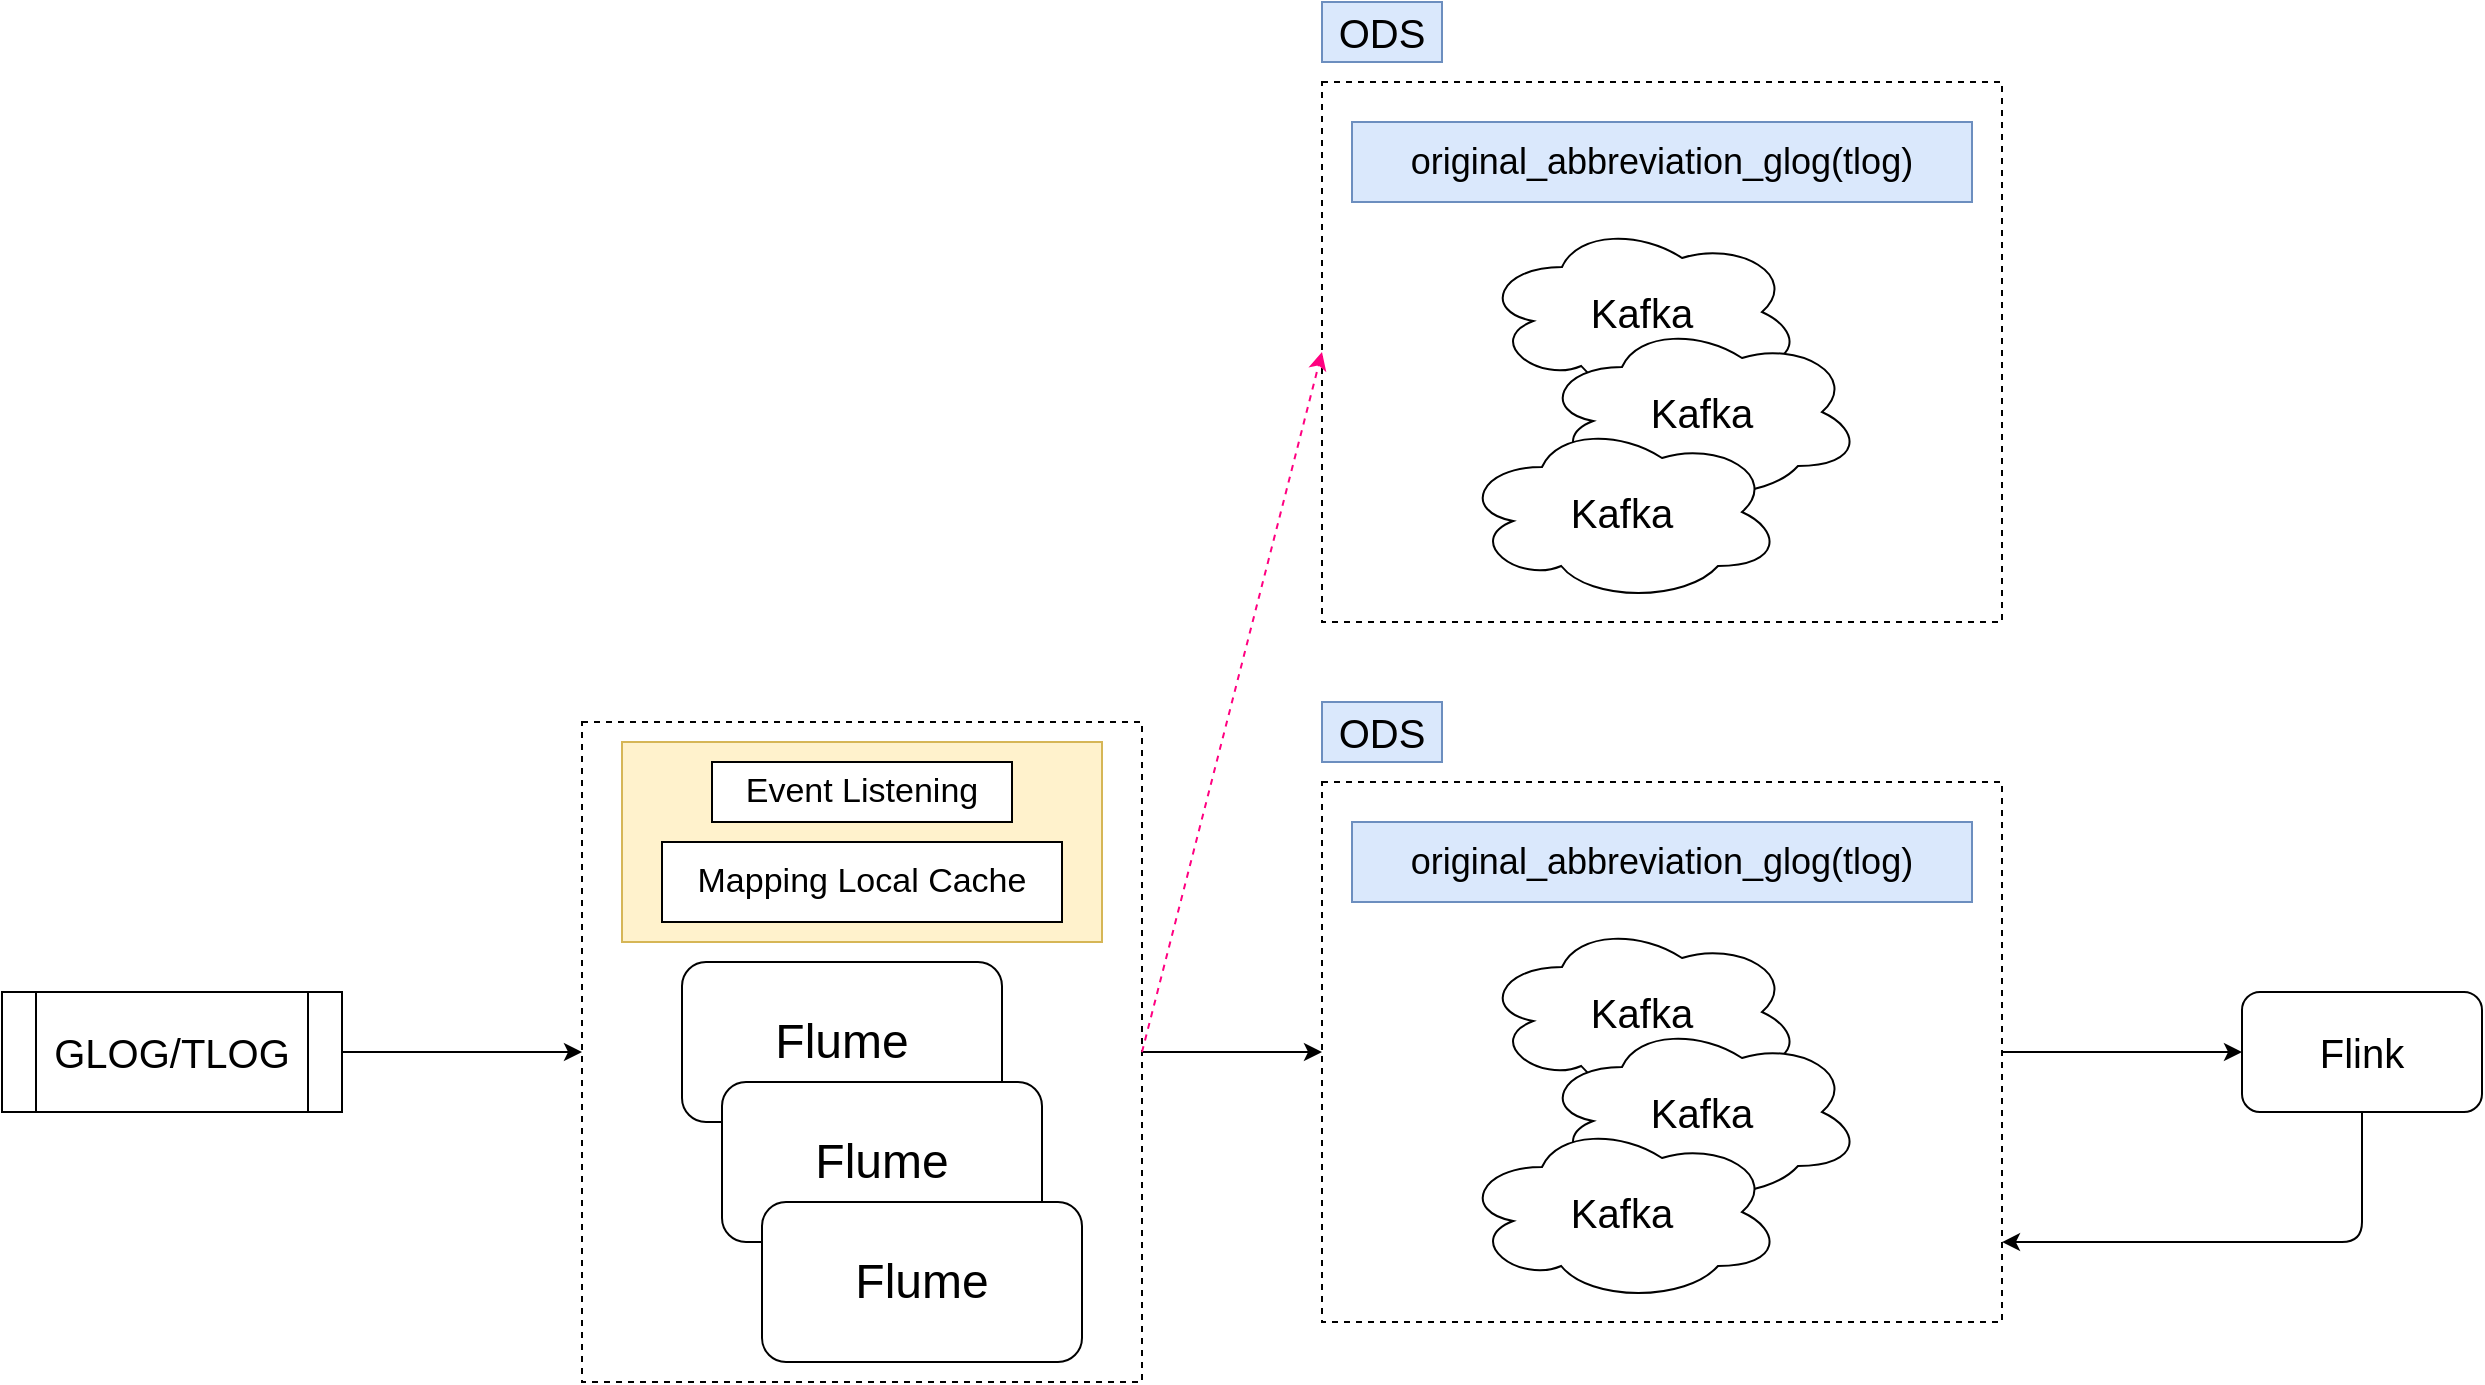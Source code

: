 <mxfile version="13.0.9" type="github">
  <diagram id="D0k59h0JUY7OlLG5XF-q" name="第 1 页">
    <mxGraphModel dx="1221" dy="686" grid="1" gridSize="10" guides="1" tooltips="1" connect="1" arrows="1" fold="1" page="1" pageScale="1" pageWidth="1920" pageHeight="1200" math="0" shadow="0">
      <root>
        <mxCell id="0" />
        <mxCell id="1" parent="0" />
        <mxCell id="3cqGu0iq_hsUVRLcYgQM-4" value="" style="rounded=0;whiteSpace=wrap;html=1;fillColor=none;dashed=1;" parent="1" vertex="1">
          <mxGeometry x="330" y="620" width="280" height="330" as="geometry" />
        </mxCell>
        <mxCell id="3cqGu0iq_hsUVRLcYgQM-9" value="&lt;font style=&quot;font-size: 20px&quot;&gt;GLOG/TLOG&lt;/font&gt;" style="shape=process;whiteSpace=wrap;html=1;backgroundOutline=1;fillColor=#ffffff;" parent="1" vertex="1">
          <mxGeometry x="40" y="755" width="170" height="60" as="geometry" />
        </mxCell>
        <mxCell id="3cqGu0iq_hsUVRLcYgQM-10" value="" style="endArrow=classic;html=1;exitX=1;exitY=0.5;exitDx=0;exitDy=0;entryX=0;entryY=0.5;entryDx=0;entryDy=0;" parent="1" source="3cqGu0iq_hsUVRLcYgQM-9" target="3cqGu0iq_hsUVRLcYgQM-4" edge="1">
          <mxGeometry width="50" height="50" relative="1" as="geometry">
            <mxPoint x="260" y="920" as="sourcePoint" />
            <mxPoint x="310" y="870" as="targetPoint" />
          </mxGeometry>
        </mxCell>
        <mxCell id="e1ujfNoH9nvmSAPBKz7l-5" value="" style="group" vertex="1" connectable="0" parent="1">
          <mxGeometry x="350" y="630" width="240" height="100" as="geometry" />
        </mxCell>
        <mxCell id="e1ujfNoH9nvmSAPBKz7l-4" value="" style="text;html=1;strokeColor=#d6b656;fillColor=#fff2cc;align=center;verticalAlign=middle;whiteSpace=wrap;rounded=0;" vertex="1" parent="e1ujfNoH9nvmSAPBKz7l-5">
          <mxGeometry width="240" height="100" as="geometry" />
        </mxCell>
        <mxCell id="e1ujfNoH9nvmSAPBKz7l-1" value="&lt;font style=&quot;font-size: 17px&quot;&gt;&lt;span style=&quot;font-family: &amp;#34;microsoft yahei&amp;#34; , &amp;#34;arial&amp;#34; , &amp;#34;helvetica&amp;#34; , sans-serif ; text-align: left ; background-color: rgb(255 , 255 , 255)&quot;&gt;Event L&lt;/span&gt;&lt;span style=&quot;font-family: &amp;#34;microsoft yahei&amp;#34; , &amp;#34;arial&amp;#34; , &amp;#34;helvetica&amp;#34; , sans-serif ; text-align: left ; background-color: rgb(255 , 255 , 255)&quot;&gt;istening&lt;/span&gt;&lt;/font&gt;" style="rounded=0;whiteSpace=wrap;html=1;" vertex="1" parent="e1ujfNoH9nvmSAPBKz7l-5">
          <mxGeometry x="45" y="10" width="150" height="30" as="geometry" />
        </mxCell>
        <mxCell id="e1ujfNoH9nvmSAPBKz7l-2" value="&lt;div style=&quot;text-align: left&quot;&gt;&lt;font face=&quot;microsoft yahei, arial, helvetica, sans-serif&quot; size=&quot;1&quot;&gt;&lt;span style=&quot;background-color: rgb(255 , 255 , 255) ; font-size: 17px&quot;&gt;Mapping Local Cache&lt;/span&gt;&lt;/font&gt;&lt;/div&gt;" style="rounded=0;whiteSpace=wrap;html=1;" vertex="1" parent="e1ujfNoH9nvmSAPBKz7l-5">
          <mxGeometry x="20" y="50" width="200" height="40" as="geometry" />
        </mxCell>
        <mxCell id="3cqGu0iq_hsUVRLcYgQM-1" value="&lt;font style=&quot;font-size: 24px&quot;&gt;Flume&lt;/font&gt;" style="rounded=1;whiteSpace=wrap;html=1;" parent="1" vertex="1">
          <mxGeometry x="380" y="740" width="160" height="80" as="geometry" />
        </mxCell>
        <mxCell id="3cqGu0iq_hsUVRLcYgQM-2" value="&lt;font style=&quot;font-size: 24px&quot;&gt;Flume&lt;/font&gt;" style="rounded=1;whiteSpace=wrap;html=1;" parent="1" vertex="1">
          <mxGeometry x="400" y="800" width="160" height="80" as="geometry" />
        </mxCell>
        <mxCell id="3cqGu0iq_hsUVRLcYgQM-3" value="&lt;font style=&quot;font-size: 24px&quot;&gt;Flume&lt;/font&gt;" style="rounded=1;whiteSpace=wrap;html=1;" parent="1" vertex="1">
          <mxGeometry x="420" y="860" width="160" height="80" as="geometry" />
        </mxCell>
        <mxCell id="e1ujfNoH9nvmSAPBKz7l-14" value="" style="group" vertex="1" connectable="0" parent="1">
          <mxGeometry x="700" y="650" width="340" height="270" as="geometry" />
        </mxCell>
        <mxCell id="e1ujfNoH9nvmSAPBKz7l-9" value="" style="group" vertex="1" connectable="0" parent="e1ujfNoH9nvmSAPBKz7l-14">
          <mxGeometry x="70" y="70" width="200" height="190" as="geometry" />
        </mxCell>
        <mxCell id="e1ujfNoH9nvmSAPBKz7l-6" value="&lt;font style=&quot;font-size: 20px&quot;&gt;Kafka&lt;/font&gt;" style="ellipse;shape=cloud;whiteSpace=wrap;html=1;" vertex="1" parent="e1ujfNoH9nvmSAPBKz7l-9">
          <mxGeometry x="10" width="160" height="90" as="geometry" />
        </mxCell>
        <mxCell id="e1ujfNoH9nvmSAPBKz7l-7" value="&lt;font style=&quot;font-size: 20px&quot;&gt;Kafka&lt;/font&gt;" style="ellipse;shape=cloud;whiteSpace=wrap;html=1;" vertex="1" parent="e1ujfNoH9nvmSAPBKz7l-9">
          <mxGeometry x="40" y="50" width="160" height="90" as="geometry" />
        </mxCell>
        <mxCell id="e1ujfNoH9nvmSAPBKz7l-8" value="&lt;font style=&quot;font-size: 20px&quot;&gt;Kafka&lt;/font&gt;" style="ellipse;shape=cloud;whiteSpace=wrap;html=1;" vertex="1" parent="e1ujfNoH9nvmSAPBKz7l-9">
          <mxGeometry y="100" width="160" height="90" as="geometry" />
        </mxCell>
        <mxCell id="e1ujfNoH9nvmSAPBKz7l-10" value="&lt;font style=&quot;font-size: 18px&quot;&gt;original_abbreviation_glog(tlog)&lt;/font&gt;" style="text;html=1;strokeColor=#6c8ebf;fillColor=#dae8fc;align=center;verticalAlign=middle;whiteSpace=wrap;rounded=0;" vertex="1" parent="e1ujfNoH9nvmSAPBKz7l-14">
          <mxGeometry x="15" y="20" width="310" height="40" as="geometry" />
        </mxCell>
        <mxCell id="e1ujfNoH9nvmSAPBKz7l-13" value="" style="rounded=0;whiteSpace=wrap;html=1;fillColor=none;dashed=1;" vertex="1" parent="e1ujfNoH9nvmSAPBKz7l-14">
          <mxGeometry width="340" height="270" as="geometry" />
        </mxCell>
        <mxCell id="e1ujfNoH9nvmSAPBKz7l-15" value="" style="endArrow=classic;html=1;exitX=1;exitY=0.5;exitDx=0;exitDy=0;entryX=0;entryY=0.5;entryDx=0;entryDy=0;" edge="1" parent="1" source="3cqGu0iq_hsUVRLcYgQM-4" target="e1ujfNoH9nvmSAPBKz7l-13">
          <mxGeometry width="50" height="50" relative="1" as="geometry">
            <mxPoint x="660" y="850" as="sourcePoint" />
            <mxPoint x="710" y="800" as="targetPoint" />
          </mxGeometry>
        </mxCell>
        <mxCell id="e1ujfNoH9nvmSAPBKz7l-16" value="&lt;font style=&quot;font-size: 20px&quot;&gt;ODS&lt;/font&gt;" style="text;html=1;strokeColor=#6c8ebf;fillColor=#dae8fc;align=center;verticalAlign=middle;whiteSpace=wrap;rounded=0;" vertex="1" parent="1">
          <mxGeometry x="700" y="610" width="60" height="30" as="geometry" />
        </mxCell>
        <mxCell id="e1ujfNoH9nvmSAPBKz7l-17" value="&lt;font style=&quot;font-size: 20px&quot;&gt;Flink&lt;/font&gt;" style="rounded=1;whiteSpace=wrap;html=1;" vertex="1" parent="1">
          <mxGeometry x="1160" y="755" width="120" height="60" as="geometry" />
        </mxCell>
        <mxCell id="e1ujfNoH9nvmSAPBKz7l-18" value="" style="endArrow=classic;html=1;exitX=1;exitY=0.5;exitDx=0;exitDy=0;entryX=0;entryY=0.5;entryDx=0;entryDy=0;" edge="1" parent="1" source="e1ujfNoH9nvmSAPBKz7l-13" target="e1ujfNoH9nvmSAPBKz7l-17">
          <mxGeometry width="50" height="50" relative="1" as="geometry">
            <mxPoint x="1220" y="900" as="sourcePoint" />
            <mxPoint x="1270" y="850" as="targetPoint" />
          </mxGeometry>
        </mxCell>
        <mxCell id="e1ujfNoH9nvmSAPBKz7l-25" value="" style="edgeStyle=segmentEdgeStyle;endArrow=classic;html=1;exitX=0.5;exitY=1;exitDx=0;exitDy=0;entryX=1;entryY=0.852;entryDx=0;entryDy=0;entryPerimeter=0;" edge="1" parent="1" source="e1ujfNoH9nvmSAPBKz7l-17" target="e1ujfNoH9nvmSAPBKz7l-13">
          <mxGeometry width="50" height="50" relative="1" as="geometry">
            <mxPoint x="1220" y="830" as="sourcePoint" />
            <mxPoint x="1170" y="880" as="targetPoint" />
            <Array as="points">
              <mxPoint x="1220" y="880" />
            </Array>
          </mxGeometry>
        </mxCell>
        <mxCell id="e1ujfNoH9nvmSAPBKz7l-33" value="&lt;font style=&quot;font-size: 20px&quot;&gt;ODS&lt;/font&gt;" style="text;html=1;strokeColor=#6c8ebf;fillColor=#dae8fc;align=center;verticalAlign=middle;whiteSpace=wrap;rounded=0;" vertex="1" parent="1">
          <mxGeometry x="700" y="260" width="60" height="30" as="geometry" />
        </mxCell>
        <mxCell id="e1ujfNoH9nvmSAPBKz7l-27" value="" style="group" vertex="1" connectable="0" parent="1">
          <mxGeometry x="770" y="370" width="200" height="190" as="geometry" />
        </mxCell>
        <mxCell id="e1ujfNoH9nvmSAPBKz7l-28" value="&lt;font style=&quot;font-size: 20px&quot;&gt;Kafka&lt;/font&gt;" style="ellipse;shape=cloud;whiteSpace=wrap;html=1;" vertex="1" parent="e1ujfNoH9nvmSAPBKz7l-27">
          <mxGeometry x="10" width="160" height="90" as="geometry" />
        </mxCell>
        <mxCell id="e1ujfNoH9nvmSAPBKz7l-29" value="&lt;font style=&quot;font-size: 20px&quot;&gt;Kafka&lt;/font&gt;" style="ellipse;shape=cloud;whiteSpace=wrap;html=1;" vertex="1" parent="e1ujfNoH9nvmSAPBKz7l-27">
          <mxGeometry x="40" y="50" width="160" height="90" as="geometry" />
        </mxCell>
        <mxCell id="e1ujfNoH9nvmSAPBKz7l-30" value="&lt;font style=&quot;font-size: 20px&quot;&gt;Kafka&lt;/font&gt;" style="ellipse;shape=cloud;whiteSpace=wrap;html=1;" vertex="1" parent="e1ujfNoH9nvmSAPBKz7l-27">
          <mxGeometry y="100" width="160" height="90" as="geometry" />
        </mxCell>
        <mxCell id="e1ujfNoH9nvmSAPBKz7l-31" value="&lt;font style=&quot;font-size: 18px&quot;&gt;original_abbreviation_glog(tlog)&lt;/font&gt;" style="text;html=1;strokeColor=#6c8ebf;fillColor=#dae8fc;align=center;verticalAlign=middle;whiteSpace=wrap;rounded=0;" vertex="1" parent="1">
          <mxGeometry x="715" y="320" width="310" height="40" as="geometry" />
        </mxCell>
        <mxCell id="e1ujfNoH9nvmSAPBKz7l-32" value="" style="rounded=0;whiteSpace=wrap;html=1;fillColor=none;dashed=1;" vertex="1" parent="1">
          <mxGeometry x="700" y="300" width="340" height="270" as="geometry" />
        </mxCell>
        <mxCell id="e1ujfNoH9nvmSAPBKz7l-35" value="" style="endArrow=classic;html=1;exitX=1;exitY=0.5;exitDx=0;exitDy=0;entryX=0;entryY=0.5;entryDx=0;entryDy=0;strokeColor=#FF0080;dashed=1;" edge="1" parent="1" source="3cqGu0iq_hsUVRLcYgQM-4" target="e1ujfNoH9nvmSAPBKz7l-32">
          <mxGeometry width="50" height="50" relative="1" as="geometry">
            <mxPoint x="660" y="630" as="sourcePoint" />
            <mxPoint x="710" y="580" as="targetPoint" />
          </mxGeometry>
        </mxCell>
      </root>
    </mxGraphModel>
  </diagram>
</mxfile>
